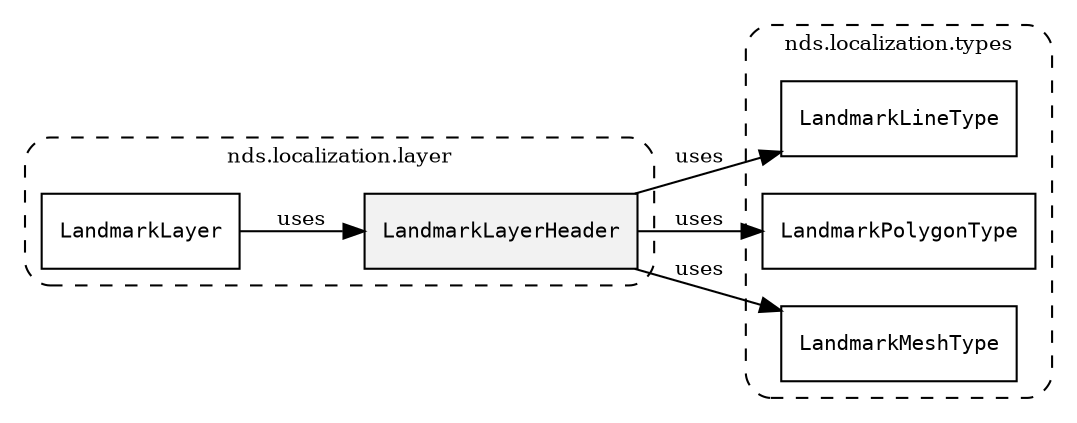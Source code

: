 /**
 * This dot file creates symbol collaboration diagram for LandmarkLayerHeader.
 */
digraph ZSERIO
{
    node [shape=box, fontsize=10];
    rankdir="LR";
    fontsize=10;
    tooltip="LandmarkLayerHeader collaboration diagram";

    subgraph "cluster_nds.localization.layer"
    {
        style="dashed, rounded";
        label="nds.localization.layer";
        tooltip="Package nds.localization.layer";
        href="../../../content/packages/nds.localization.layer.html#Package-nds-localization-layer";
        target="_parent";

        "LandmarkLayerHeader" [style="filled", fillcolor="#0000000D", target="_parent", label=<<font face="monospace"><table align="center" border="0" cellspacing="0" cellpadding="0"><tr><td href="../../../content/packages/nds.localization.layer.html#Structure-LandmarkLayerHeader" title="Structure defined in nds.localization.layer">LandmarkLayerHeader</td></tr></table></font>>];
        "LandmarkLayer" [target="_parent", label=<<font face="monospace"><table align="center" border="0" cellspacing="0" cellpadding="0"><tr><td href="../../../content/packages/nds.localization.layer.html#Structure-LandmarkLayer" title="Structure defined in nds.localization.layer">LandmarkLayer</td></tr></table></font>>];
    }

    subgraph "cluster_nds.localization.types"
    {
        style="dashed, rounded";
        label="nds.localization.types";
        tooltip="Package nds.localization.types";
        href="../../../content/packages/nds.localization.types.html#Package-nds-localization-types";
        target="_parent";

        "LandmarkLineType" [target="_parent", label=<<font face="monospace"><table align="center" border="0" cellspacing="0" cellpadding="0"><tr><td href="../../../content/packages/nds.localization.types.html#Enum-LandmarkLineType" title="Enum defined in nds.localization.types">LandmarkLineType</td></tr></table></font>>];
        "LandmarkPolygonType" [target="_parent", label=<<font face="monospace"><table align="center" border="0" cellspacing="0" cellpadding="0"><tr><td href="../../../content/packages/nds.localization.types.html#Enum-LandmarkPolygonType" title="Enum defined in nds.localization.types">LandmarkPolygonType</td></tr></table></font>>];
        "LandmarkMeshType" [target="_parent", label=<<font face="monospace"><table align="center" border="0" cellspacing="0" cellpadding="0"><tr><td href="../../../content/packages/nds.localization.types.html#Enum-LandmarkMeshType" title="Enum defined in nds.localization.types">LandmarkMeshType</td></tr></table></font>>];
    }

    "LandmarkLayerHeader" -> "LandmarkLineType" [label="uses", fontsize=10];
    "LandmarkLayerHeader" -> "LandmarkPolygonType" [label="uses", fontsize=10];
    "LandmarkLayerHeader" -> "LandmarkMeshType" [label="uses", fontsize=10];
    "LandmarkLayer" -> "LandmarkLayerHeader" [label="uses", fontsize=10];
}
